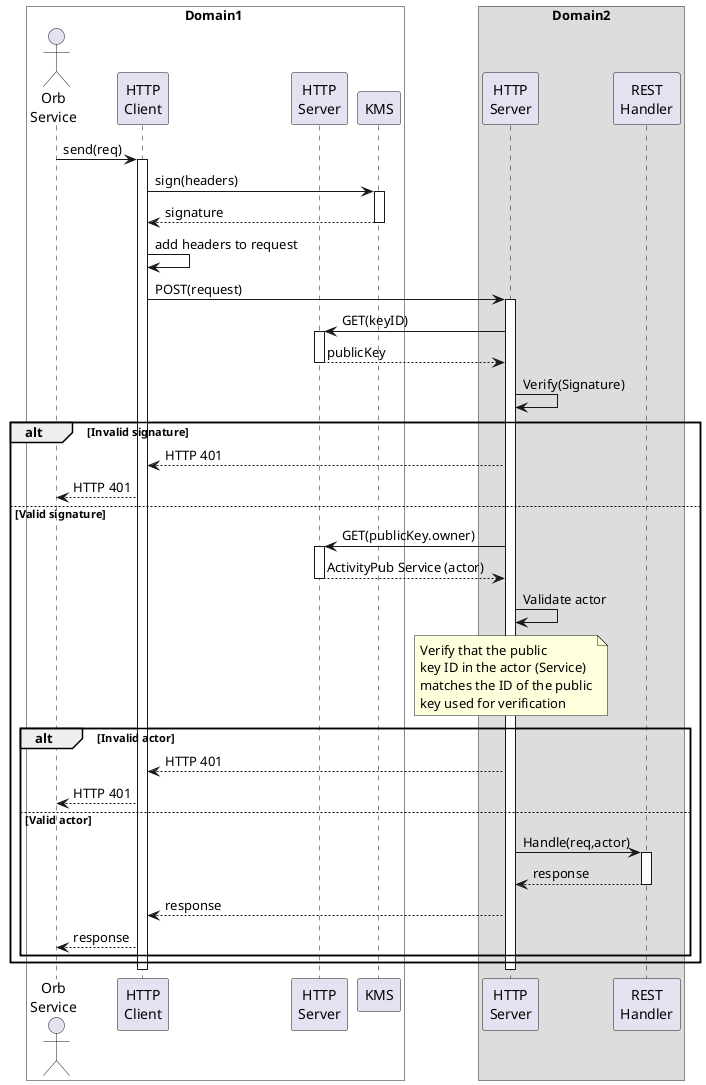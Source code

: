 @startuml
'https://plantuml.com/sequence-diagram


box Domain1 #White
actor "Orb\nService" as service1
participant "HTTP\nClient" as client1
participant "HTTP\nServer" as apService1
participant "KMS" as kms1
end box

box Domain2
participant "HTTP\nServer" as server2
participant "REST\nHandler" as handler2
end box

service1 -> client1: send(req)

activate client1

client1 -> kms1: sign(headers)
activate kms1
kms1 --> client1: signature
deactivate kms1

client1 -> client1: add headers to request

client1 -> server2: POST(request)

activate server2

server2 -> apService1: GET(keyID)
activate apService1
apService1 --> server2: publicKey
deactivate apService1

server2 -> server2: Verify(Signature)

alt Invalid signature
  server2 --> client1: HTTP 401
  client1 --> service1: HTTP 401
else Valid signature
  server2 -> apService1: GET(publicKey.owner)

  activate apService1
  apService1 --> server2: ActivityPub Service (actor)
  deactivate apService1

  server2 -> server2: Validate actor

  note over server2
    Verify that the public
    key ID in the actor (Service)
    matches the ID of the public
    key used for verification
  end note

  alt Invalid actor
    server2 --> client1: HTTP 401
    client1 --> service1: HTTP 401
  else Valid actor
    server2 -> handler2: Handle(req,actor)

    activate handler2
    handler2 --> server2: response
    deactivate handler2

    server2 --> client1: response
    client1 --> service1: response
  end alt
end alt


deactivate server2

deactivate client1

@enduml
